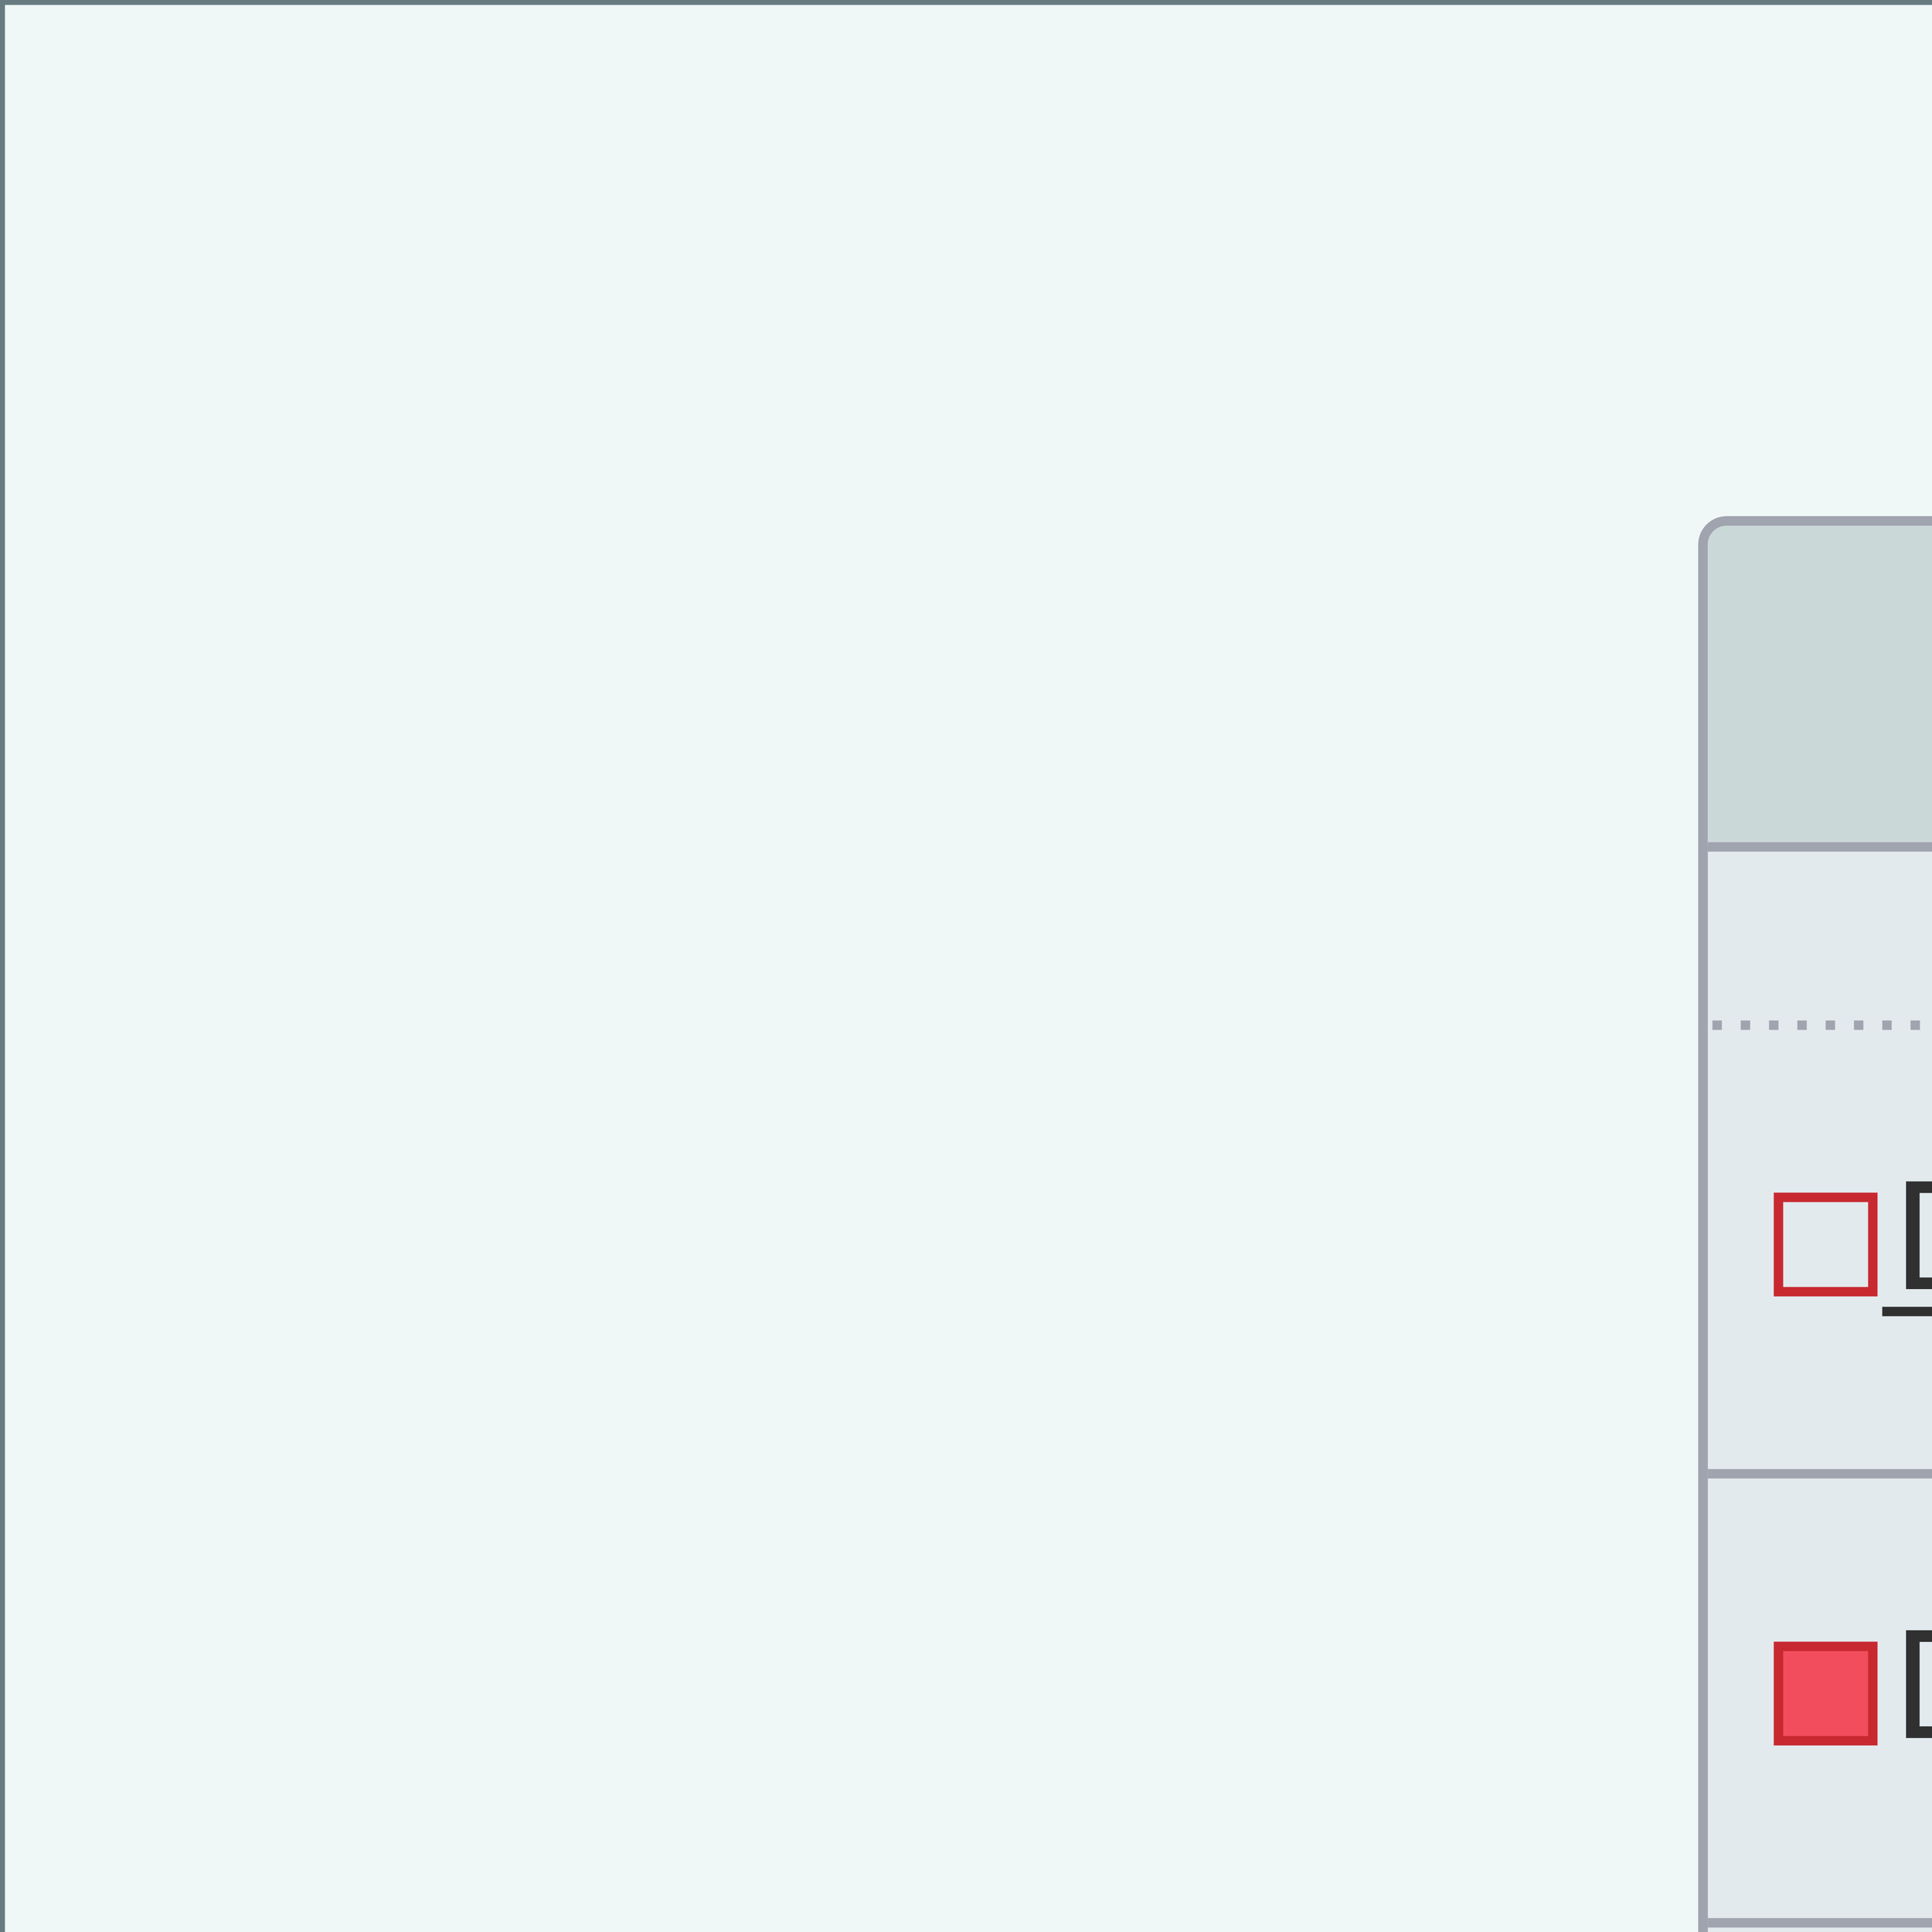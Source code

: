 @startuml
' 允许各种图混合使用
allowmixing
' UML图标题
title 外观模式

class HomeTheaterFacade{
	..Field..
	- dvdPlayer: DVDPlayer
	- popcorn: Popcorn
	- projector: Projector
	- screen: Screen
	- stereo: Stereo
	- theaterLight: TheaterLight
	__Constructor__
	+ HomeTheaterFacade()
	--Method--
	+ Ready()
	+ Play()
	+ Pause()
	+ End()
}

class Screen{
	..Field..
	- {static}{field} Screen instance = new Screen();
	__Constructor__
	- Screen()
	--Method--
	+ {static}{method} getInstance(): Screen
	+ up()
	+ down()
}

class DVDPlayer{
	..Field..
	- {static}{field} DVDPlayer instance = new DVDPlayer();
	__Constructor__
	- DVDPlayer()
	--Method--
	+ {static}{method} getInstance(): DVDPlayer
	+ {method} void on()
	+ {method} void off()
	+ {method} void play()
	+ {method} void pause()
}

class Projector{
	..Field..
	- {static}{field} Projector instance = new Projector();
	__Constructor__
	- Projector()
	--Method--
	+ {static}{method} getInstance(): Projector
	+ {method} void on()
	+ {method} void off()
	+ {method} void focus()
}
class Popcorn{
	..Field..
	- {static}{field} Popcorn instance = new Popcorn();
	__Constructor__
	- Popcorn()
	--Method--
	+ {static}{method} getInstance(): Popcorn
	+ {method} void on()
	+ {method} void off()
	+ {method} void pop()
}

class Stereo{
	..Field..
	- {static}{field} Stereo instance = new Stereo();
	__Constructor__
	- Stereo()
	--Method--
	+ {static}{method} getInstance(): Stereo
	+ {method} void on()
	+ {method} void off()
	+ {method} void up()
	+ {method} void down()
}
class TheaterLight{
	..Field..
	- {static}{field} TheaterLight instance = new TheaterLight();
	__Constructor__
	- TheaterLight()
	--Method--
	+ {static}{method} getInstance(): TheaterLight
	+ {method} void on()
	+ {method} void off()
	+ {method} void bright()
	+ {method} void dim()
}

HomeTheaterFacade o-up- DVDPlayer
HomeTheaterFacade o-left- Screen
HomeTheaterFacade o-right- Projector
HomeTheaterFacade o-- Popcorn
HomeTheaterFacade o-- Stereo
HomeTheaterFacade o-- TheaterLight


class Client

Client ..> HomeTheaterFacade

note on link : 让客户端调用外观类，而不是直接调用电器类


/''''说明与样式
' 类之间的关系
依赖关系..>     .>		<.		<..
继承关系--|>    -|>		<|-		<|--
实现关系..|>    .|>		<|.		<|..
关联关系-->     <-->		--		->		<->
聚合关系--o     <--o		o-		o--
组合关系--*     <--*		*-		*--

' 访问权限
- private
# protected
~ default
+ public

' 备注
1. note top of Object : 备注在对象的四周
2. note "无方位位置" as Note1
3. note left: 备注在前一个类的四周
4. note on link #red : 链接注释
5. note left of Object
	注释内容
   end note

' 包
package com.lft.design.pattern {
	' 接口
	interface Interface
	' 棒棒糖接口()-- ()- --() -()
	Interface2 ()-- A
	' 抽象类
	abstract class AbstractClass
}
' 枚举
enum TimeUnit{
	DAYS
	HOURS
	MINUTES
	SECONDS
}

' 泛型
class Eye<? extends Head>{

}

' 命名空间
namespace net.dummy #DDDDDD {
	Meeting o-- Person
	.BaseClass <|- Meeting
}

' 改变箭头方向 left right up down
A .up.> B

' 关系类
class Student{
	Name
}
Student "0..*" -- "1..*" Course
(Student, Course) . Enrollment
class Enrollment{
	drop()
	cancel()
}

' 普通类
class Person{
	..Field..
	{field}				- name: String
	{static}{field}		- head: Head
	--Constructor--
	+ Person(name: String)
	==Method==
	{method}			+ getName(): String
	{abstract}{method}	+ doSomething(): void
	__Other__
}
class Head
Person "1" *-- "1" Head : contains >

' 类说明
class A << (I,#FF7700) 说明 >>
' 箭头颜色
A .[#395862].> B
'/


'' 类图样式

' 全局样式
skinparam {
	' 全局背景颜色
	backgroundColor #F0F7F7

	' 画布样式
	DiagramBorderColor #677C81
	DiagramBorderThickness 1

	' 分辨率
	Dpi 1920

	' 是否启用阴影
	Shadowing false


	' 手写样式是否启用
	handwritten false

	' 标题样式
	TitleBackgroundColor #CBD8D8
	TitleBorderColor #A5ADAD
	TitleBorderRoundCorner 16
	TitleBorderThickness 1
	TitleFontColor #6A8181
	TitleFontName YouYuan
	TitleFontSize 20

	' 箭头
	ArrowColor #6D6D6D
    ArrowThickness 1
	ArrowFontColor #6D6D6D
	ArrowFontName  Fira Code
	ArrowFontSize 16

	' 注释样式
	NoteBackgroundColor #E3EAED
	NoteBorderColor #47A7AB
    NoteFontColor #283428
    NoteFontName YouYuan
    NoteFontSize 16

	' 类图主样式
	ClassBackgroundColor #E3EAED
    ClassHeaderBackgroundColor #CBD8D8
	ClassBorderColor #A0A4AF
    ClassBorderThickness 1
    ClassAttributeIconSize 14
    ClassAttributeFontName  Fira Code
    ClassAttributeFontColor #303030
    ClassAttributeFontSize 16
    ClassFontColor #283428
    ClassFontName Fira Code
    ClassFontSize 18

    ' 图头标志样式
    StereotypeABackgroundColor #C3E88D
    StereotypeABorderColor #347998
    StereotypeCBackgroundColor #4FC3F7
    StereotypeCBorderColor #3683A5
    StereotypeEBackgroundColor #F78C6C
    StereotypeEBorderColor #894D3E
    StereotypeIBackgroundColor #C3E88D
    StereotypeIBorderColor #6F8150
    StereotypeNBackgroundColor #C691E9
    StereotypeNBorderColor #5D436A

	' 类图包样式
	PackageBackgroundColor #EAF9F7-#D4F1F2
	PackageBorderThickness 1
	PackageBorderColor 6D6D6D
    PackageFontColor #283428
    PackageFontName Fira Code
    PackageFontSize 18
    '''包样式 <<Node>> <<Rectangle>> <<Folder>> <<Frame>> <<Cloud>> <<Database>>
    PackageStyle Frame
    PackageTitleAlignment center

	' 用例图样式
    UsecaseBackgroundColor #CBD8D8
    UsecaseBorderColor #A0A4AF
    UsecaseBorderThickness 1
    UsecaseFontColor #283428
    UsecaseFontName Fira Code
    UsecaseFontSize 16
    UsecaseStereotypeFontColor #283428
    UsecaseStereotypeFontName Fira Code
    UsecaseStereotypeFontSize 12

	' 矩形样式
	RectangleBackgroundColor #E3EAED
	RectangleBorderColor #A0A4AF
	RectangleBorderThickness 1
	RectangleFontColor #283428
	RectangleFontName Fira Code
	RectangleFontSize 18
	' 字体样式 Normal Bold Italic
	RectangleFontStyle Bold Italic
}
@enduml